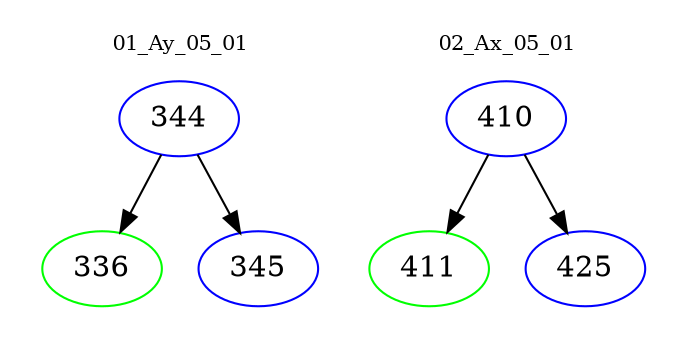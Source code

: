 digraph{
subgraph cluster_0 {
color = white
label = "01_Ay_05_01";
fontsize=10;
T0_344 [label="344", color="blue"]
T0_344 -> T0_336 [color="black"]
T0_336 [label="336", color="green"]
T0_344 -> T0_345 [color="black"]
T0_345 [label="345", color="blue"]
}
subgraph cluster_1 {
color = white
label = "02_Ax_05_01";
fontsize=10;
T1_410 [label="410", color="blue"]
T1_410 -> T1_411 [color="black"]
T1_411 [label="411", color="green"]
T1_410 -> T1_425 [color="black"]
T1_425 [label="425", color="blue"]
}
}
